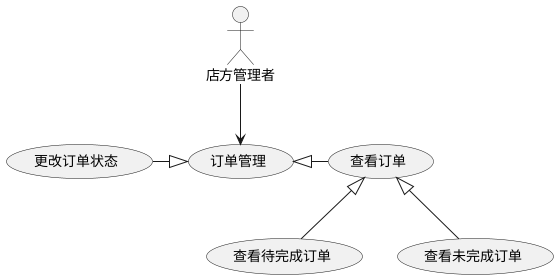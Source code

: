 @startuml 后台用例-系统管理
actor 店方管理者 as gl


gl -down-> (订单管理)
(订单管理) <|- (查看订单)
(查看订单) <|-down- (查看待完成订单)
(查看订单) <|-down- (查看未完成订单)

(订单管理) <|-left- (更改订单状态)


@enduml
